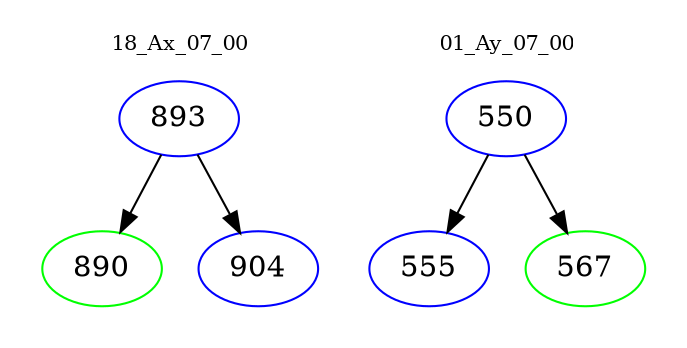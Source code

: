 digraph{
subgraph cluster_0 {
color = white
label = "18_Ax_07_00";
fontsize=10;
T0_893 [label="893", color="blue"]
T0_893 -> T0_890 [color="black"]
T0_890 [label="890", color="green"]
T0_893 -> T0_904 [color="black"]
T0_904 [label="904", color="blue"]
}
subgraph cluster_1 {
color = white
label = "01_Ay_07_00";
fontsize=10;
T1_550 [label="550", color="blue"]
T1_550 -> T1_555 [color="black"]
T1_555 [label="555", color="blue"]
T1_550 -> T1_567 [color="black"]
T1_567 [label="567", color="green"]
}
}
